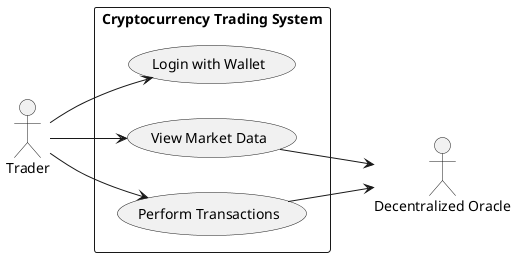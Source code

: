 @startuml usecase
left to right direction

' skinparam actorStyle "stick" 
' skinparam Actor {
'     alignment center
' }

actor Trader as T
actor "Decentralized Oracle" as O

rectangle "Cryptocurrency Trading System" as System {
    usecase "Login with Wallet" as UC1
    usecase "View Market Data" as UC2
    usecase "Perform Transactions" as UC3
}

T --> UC1
T --> UC2
T --> UC3

UC2 --> O
UC3 --> O


@enduml




